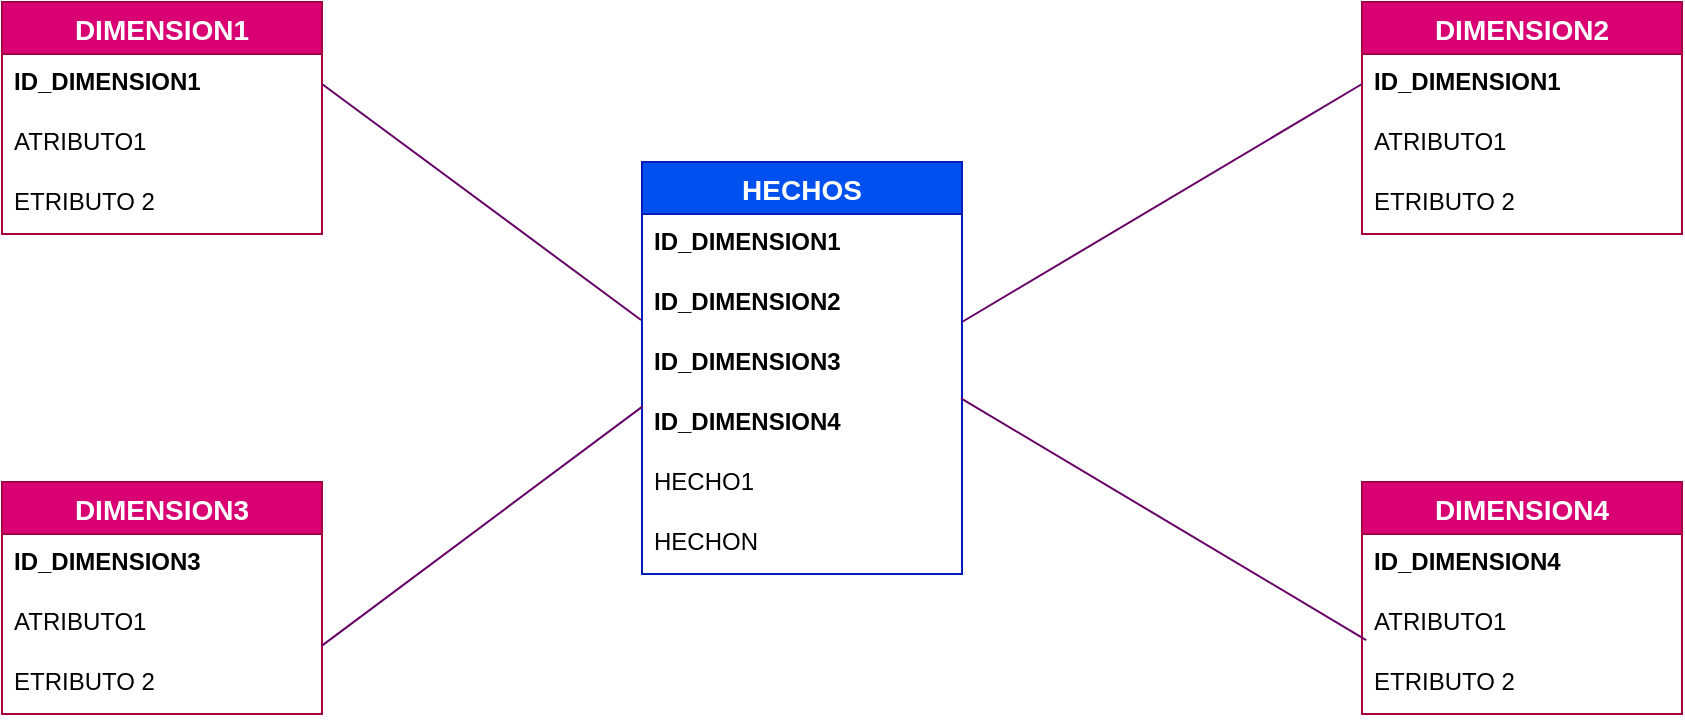 <mxfile version="20.3.3" type="github">
  <diagram id="3mXhcXMTkiGdqm0vBG_W" name="Página-1">
    <mxGraphModel dx="1038" dy="539" grid="1" gridSize="10" guides="1" tooltips="1" connect="1" arrows="1" fold="1" page="1" pageScale="1" pageWidth="1169" pageHeight="827" math="0" shadow="0">
      <root>
        <mxCell id="0" />
        <mxCell id="1" parent="0" />
        <mxCell id="Lz5ykbtThU0VcmX8xn6U-53" value="HECHOS" style="swimlane;fontStyle=1;childLayout=stackLayout;horizontal=1;startSize=26;horizontalStack=0;resizeParent=1;resizeParentMax=0;resizeLast=0;collapsible=1;marginBottom=0;align=center;fontSize=14;fillColor=#0050ef;strokeColor=#001DBC;fontColor=#ffffff;" vertex="1" parent="1">
          <mxGeometry x="440" y="400" width="160" height="206" as="geometry" />
        </mxCell>
        <mxCell id="Lz5ykbtThU0VcmX8xn6U-54" value="ID_DIMENSION1" style="text;strokeColor=none;fillColor=none;spacingLeft=4;spacingRight=4;overflow=hidden;rotatable=0;points=[[0,0.5],[1,0.5]];portConstraint=eastwest;fontSize=12;fontStyle=1" vertex="1" parent="Lz5ykbtThU0VcmX8xn6U-53">
          <mxGeometry y="26" width="160" height="30" as="geometry" />
        </mxCell>
        <mxCell id="Lz5ykbtThU0VcmX8xn6U-57" value="ID_DIMENSION2" style="text;strokeColor=none;fillColor=none;spacingLeft=4;spacingRight=4;overflow=hidden;rotatable=0;points=[[0,0.5],[1,0.5]];portConstraint=eastwest;fontSize=12;fontStyle=1" vertex="1" parent="Lz5ykbtThU0VcmX8xn6U-53">
          <mxGeometry y="56" width="160" height="30" as="geometry" />
        </mxCell>
        <mxCell id="Lz5ykbtThU0VcmX8xn6U-58" value="ID_DIMENSION3" style="text;strokeColor=none;fillColor=none;spacingLeft=4;spacingRight=4;overflow=hidden;rotatable=0;points=[[0,0.5],[1,0.5]];portConstraint=eastwest;fontSize=12;fontStyle=1" vertex="1" parent="Lz5ykbtThU0VcmX8xn6U-53">
          <mxGeometry y="86" width="160" height="30" as="geometry" />
        </mxCell>
        <mxCell id="Lz5ykbtThU0VcmX8xn6U-61" value="ID_DIMENSION4" style="text;strokeColor=none;fillColor=none;spacingLeft=4;spacingRight=4;overflow=hidden;rotatable=0;points=[[0,0.5],[1,0.5]];portConstraint=eastwest;fontSize=12;fontStyle=1" vertex="1" parent="Lz5ykbtThU0VcmX8xn6U-53">
          <mxGeometry y="116" width="160" height="30" as="geometry" />
        </mxCell>
        <mxCell id="Lz5ykbtThU0VcmX8xn6U-59" value="HECHO1" style="text;strokeColor=none;fillColor=none;spacingLeft=4;spacingRight=4;overflow=hidden;rotatable=0;points=[[0,0.5],[1,0.5]];portConstraint=eastwest;fontSize=12;" vertex="1" parent="Lz5ykbtThU0VcmX8xn6U-53">
          <mxGeometry y="146" width="160" height="30" as="geometry" />
        </mxCell>
        <mxCell id="Lz5ykbtThU0VcmX8xn6U-60" value="HECHON" style="text;strokeColor=none;fillColor=none;spacingLeft=4;spacingRight=4;overflow=hidden;rotatable=0;points=[[0,0.5],[1,0.5]];portConstraint=eastwest;fontSize=12;" vertex="1" parent="Lz5ykbtThU0VcmX8xn6U-53">
          <mxGeometry y="176" width="160" height="30" as="geometry" />
        </mxCell>
        <mxCell id="Lz5ykbtThU0VcmX8xn6U-62" value="DIMENSION1" style="swimlane;fontStyle=1;childLayout=stackLayout;horizontal=1;startSize=26;horizontalStack=0;resizeParent=1;resizeParentMax=0;resizeLast=0;collapsible=1;marginBottom=0;align=center;fontSize=14;fillColor=#d80073;strokeColor=#A50040;fontColor=#ffffff;" vertex="1" parent="1">
          <mxGeometry x="120" y="320" width="160" height="116" as="geometry" />
        </mxCell>
        <mxCell id="Lz5ykbtThU0VcmX8xn6U-63" value="ID_DIMENSION1" style="text;strokeColor=none;fillColor=none;spacingLeft=4;spacingRight=4;overflow=hidden;rotatable=0;points=[[0,0.5],[1,0.5]];portConstraint=eastwest;fontSize=12;fontStyle=1" vertex="1" parent="Lz5ykbtThU0VcmX8xn6U-62">
          <mxGeometry y="26" width="160" height="30" as="geometry" />
        </mxCell>
        <mxCell id="Lz5ykbtThU0VcmX8xn6U-67" value="ATRIBUTO1" style="text;strokeColor=none;fillColor=none;spacingLeft=4;spacingRight=4;overflow=hidden;rotatable=0;points=[[0,0.5],[1,0.5]];portConstraint=eastwest;fontSize=12;" vertex="1" parent="Lz5ykbtThU0VcmX8xn6U-62">
          <mxGeometry y="56" width="160" height="30" as="geometry" />
        </mxCell>
        <mxCell id="Lz5ykbtThU0VcmX8xn6U-68" value="ETRIBUTO 2" style="text;strokeColor=none;fillColor=none;spacingLeft=4;spacingRight=4;overflow=hidden;rotatable=0;points=[[0,0.5],[1,0.5]];portConstraint=eastwest;fontSize=12;" vertex="1" parent="Lz5ykbtThU0VcmX8xn6U-62">
          <mxGeometry y="86" width="160" height="30" as="geometry" />
        </mxCell>
        <mxCell id="Lz5ykbtThU0VcmX8xn6U-69" value="DIMENSION2" style="swimlane;fontStyle=1;childLayout=stackLayout;horizontal=1;startSize=26;horizontalStack=0;resizeParent=1;resizeParentMax=0;resizeLast=0;collapsible=1;marginBottom=0;align=center;fontSize=14;fillColor=#d80073;strokeColor=#A50040;fontColor=#ffffff;" vertex="1" parent="1">
          <mxGeometry x="800" y="320" width="160" height="116" as="geometry" />
        </mxCell>
        <mxCell id="Lz5ykbtThU0VcmX8xn6U-70" value="ID_DIMENSION1" style="text;strokeColor=none;fillColor=none;spacingLeft=4;spacingRight=4;overflow=hidden;rotatable=0;points=[[0,0.5],[1,0.5]];portConstraint=eastwest;fontSize=12;fontStyle=1" vertex="1" parent="Lz5ykbtThU0VcmX8xn6U-69">
          <mxGeometry y="26" width="160" height="30" as="geometry" />
        </mxCell>
        <mxCell id="Lz5ykbtThU0VcmX8xn6U-71" value="ATRIBUTO1" style="text;strokeColor=none;fillColor=none;spacingLeft=4;spacingRight=4;overflow=hidden;rotatable=0;points=[[0,0.5],[1,0.5]];portConstraint=eastwest;fontSize=12;" vertex="1" parent="Lz5ykbtThU0VcmX8xn6U-69">
          <mxGeometry y="56" width="160" height="30" as="geometry" />
        </mxCell>
        <mxCell id="Lz5ykbtThU0VcmX8xn6U-72" value="ETRIBUTO 2" style="text;strokeColor=none;fillColor=none;spacingLeft=4;spacingRight=4;overflow=hidden;rotatable=0;points=[[0,0.5],[1,0.5]];portConstraint=eastwest;fontSize=12;" vertex="1" parent="Lz5ykbtThU0VcmX8xn6U-69">
          <mxGeometry y="86" width="160" height="30" as="geometry" />
        </mxCell>
        <mxCell id="Lz5ykbtThU0VcmX8xn6U-77" value="DIMENSION3" style="swimlane;fontStyle=1;childLayout=stackLayout;horizontal=1;startSize=26;horizontalStack=0;resizeParent=1;resizeParentMax=0;resizeLast=0;collapsible=1;marginBottom=0;align=center;fontSize=14;fillColor=#d80073;strokeColor=#A50040;fontColor=#ffffff;" vertex="1" parent="1">
          <mxGeometry x="120" y="560" width="160" height="116" as="geometry" />
        </mxCell>
        <mxCell id="Lz5ykbtThU0VcmX8xn6U-78" value="ID_DIMENSION3" style="text;strokeColor=none;fillColor=none;spacingLeft=4;spacingRight=4;overflow=hidden;rotatable=0;points=[[0,0.5],[1,0.5]];portConstraint=eastwest;fontSize=12;fontStyle=1" vertex="1" parent="Lz5ykbtThU0VcmX8xn6U-77">
          <mxGeometry y="26" width="160" height="30" as="geometry" />
        </mxCell>
        <mxCell id="Lz5ykbtThU0VcmX8xn6U-79" value="ATRIBUTO1" style="text;strokeColor=none;fillColor=none;spacingLeft=4;spacingRight=4;overflow=hidden;rotatable=0;points=[[0,0.5],[1,0.5]];portConstraint=eastwest;fontSize=12;" vertex="1" parent="Lz5ykbtThU0VcmX8xn6U-77">
          <mxGeometry y="56" width="160" height="30" as="geometry" />
        </mxCell>
        <mxCell id="Lz5ykbtThU0VcmX8xn6U-80" value="ETRIBUTO 2" style="text;strokeColor=none;fillColor=none;spacingLeft=4;spacingRight=4;overflow=hidden;rotatable=0;points=[[0,0.5],[1,0.5]];portConstraint=eastwest;fontSize=12;" vertex="1" parent="Lz5ykbtThU0VcmX8xn6U-77">
          <mxGeometry y="86" width="160" height="30" as="geometry" />
        </mxCell>
        <mxCell id="Lz5ykbtThU0VcmX8xn6U-81" value="DIMENSION4" style="swimlane;fontStyle=1;childLayout=stackLayout;horizontal=1;startSize=26;horizontalStack=0;resizeParent=1;resizeParentMax=0;resizeLast=0;collapsible=1;marginBottom=0;align=center;fontSize=14;fillColor=#d80073;strokeColor=#A50040;fontColor=#ffffff;" vertex="1" parent="1">
          <mxGeometry x="800" y="560" width="160" height="116" as="geometry" />
        </mxCell>
        <mxCell id="Lz5ykbtThU0VcmX8xn6U-82" value="ID_DIMENSION4" style="text;strokeColor=none;fillColor=none;spacingLeft=4;spacingRight=4;overflow=hidden;rotatable=0;points=[[0,0.5],[1,0.5]];portConstraint=eastwest;fontSize=12;fontStyle=1" vertex="1" parent="Lz5ykbtThU0VcmX8xn6U-81">
          <mxGeometry y="26" width="160" height="30" as="geometry" />
        </mxCell>
        <mxCell id="Lz5ykbtThU0VcmX8xn6U-83" value="ATRIBUTO1" style="text;strokeColor=none;fillColor=none;spacingLeft=4;spacingRight=4;overflow=hidden;rotatable=0;points=[[0,0.5],[1,0.5]];portConstraint=eastwest;fontSize=12;" vertex="1" parent="Lz5ykbtThU0VcmX8xn6U-81">
          <mxGeometry y="56" width="160" height="30" as="geometry" />
        </mxCell>
        <mxCell id="Lz5ykbtThU0VcmX8xn6U-84" value="ETRIBUTO 2" style="text;strokeColor=none;fillColor=none;spacingLeft=4;spacingRight=4;overflow=hidden;rotatable=0;points=[[0,0.5],[1,0.5]];portConstraint=eastwest;fontSize=12;" vertex="1" parent="Lz5ykbtThU0VcmX8xn6U-81">
          <mxGeometry y="86" width="160" height="30" as="geometry" />
        </mxCell>
        <mxCell id="Lz5ykbtThU0VcmX8xn6U-85" value="" style="endArrow=none;html=1;fontColor=#0000CC;entryX=0;entryY=0.5;entryDx=0;entryDy=0;strokeColor=#660066;rounded=0;" edge="1" parent="1" target="Lz5ykbtThU0VcmX8xn6U-70">
          <mxGeometry relative="1" as="geometry">
            <mxPoint x="600" y="480" as="sourcePoint" />
            <mxPoint x="760" y="480" as="targetPoint" />
          </mxGeometry>
        </mxCell>
        <mxCell id="Lz5ykbtThU0VcmX8xn6U-87" value="" style="endArrow=none;html=1;fontColor=#0000CC;entryX=0.002;entryY=0.207;entryDx=0;entryDy=0;entryPerimeter=0;strokeColor=#660066;rounded=0;" edge="1" parent="1" target="Lz5ykbtThU0VcmX8xn6U-61">
          <mxGeometry relative="1" as="geometry">
            <mxPoint x="280" y="641.81" as="sourcePoint" />
            <mxPoint x="478.72" y="540" as="targetPoint" />
          </mxGeometry>
        </mxCell>
        <mxCell id="Lz5ykbtThU0VcmX8xn6U-88" value="" style="endArrow=none;html=1;fontColor=#0000CC;entryX=0.013;entryY=0.767;entryDx=0;entryDy=0;entryPerimeter=0;strokeColor=#660066;rounded=0;exitX=0.997;exitY=0.073;exitDx=0;exitDy=0;exitPerimeter=0;" edge="1" parent="1" source="Lz5ykbtThU0VcmX8xn6U-61" target="Lz5ykbtThU0VcmX8xn6U-83">
          <mxGeometry relative="1" as="geometry">
            <mxPoint x="610" y="490" as="sourcePoint" />
            <mxPoint x="808.72" y="388.19" as="targetPoint" />
          </mxGeometry>
        </mxCell>
        <mxCell id="Lz5ykbtThU0VcmX8xn6U-89" value="" style="endArrow=none;html=1;fontColor=#0000CC;entryX=-0.003;entryY=0.767;entryDx=0;entryDy=0;entryPerimeter=0;strokeColor=#660066;rounded=0;exitX=1;exitY=0.5;exitDx=0;exitDy=0;" edge="1" parent="1" source="Lz5ykbtThU0VcmX8xn6U-63" target="Lz5ykbtThU0VcmX8xn6U-57">
          <mxGeometry relative="1" as="geometry">
            <mxPoint x="290" y="651.81" as="sourcePoint" />
            <mxPoint x="450.32" y="532.21" as="targetPoint" />
          </mxGeometry>
        </mxCell>
      </root>
    </mxGraphModel>
  </diagram>
</mxfile>
